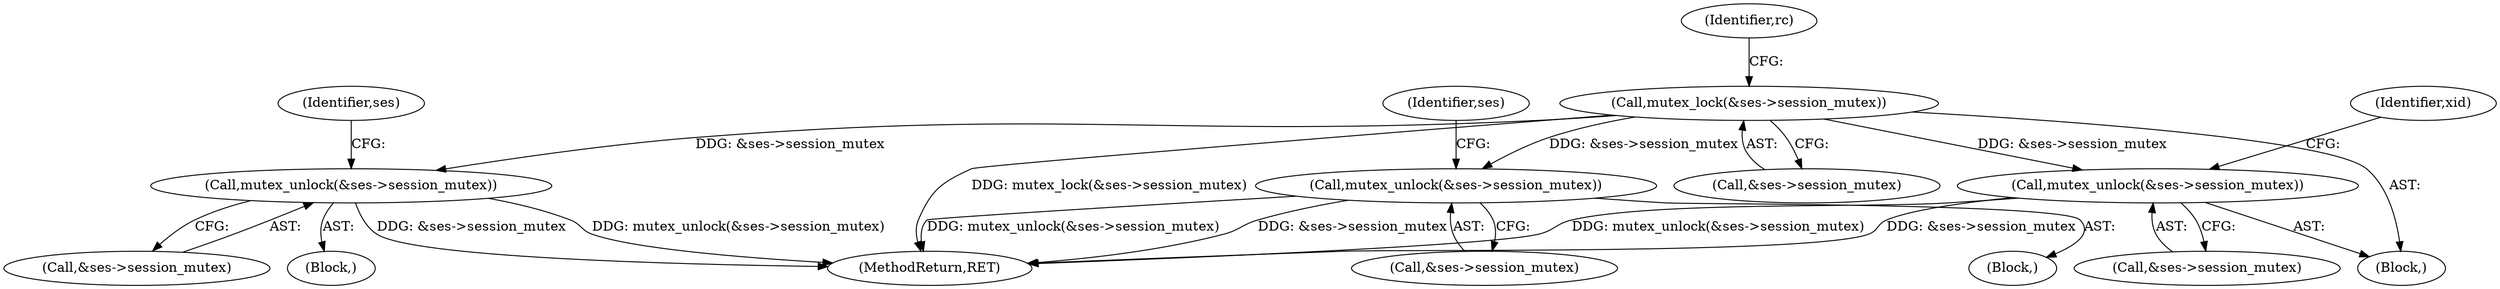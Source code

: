 digraph "0_linux_4ff67b720c02c36e54d55b88c2931879b7db1cd2_0@API" {
"1000136" [label="(Call,mutex_lock(&ses->session_mutex))"];
"1000149" [label="(Call,mutex_unlock(&ses->session_mutex))"];
"1000180" [label="(Call,mutex_unlock(&ses->session_mutex))"];
"1000192" [label="(Call,mutex_unlock(&ses->session_mutex))"];
"1000148" [label="(Block,)"];
"1000150" [label="(Call,&ses->session_mutex)"];
"1000137" [label="(Call,&ses->session_mutex)"];
"1000390" [label="(MethodReturn,RET)"];
"1000193" [label="(Call,&ses->session_mutex)"];
"1000180" [label="(Call,mutex_unlock(&ses->session_mutex))"];
"1000198" [label="(Identifier,xid)"];
"1000127" [label="(Block,)"];
"1000179" [label="(Block,)"];
"1000142" [label="(Identifier,rc)"];
"1000186" [label="(Identifier,ses)"];
"1000136" [label="(Call,mutex_lock(&ses->session_mutex))"];
"1000192" [label="(Call,mutex_unlock(&ses->session_mutex))"];
"1000155" [label="(Identifier,ses)"];
"1000149" [label="(Call,mutex_unlock(&ses->session_mutex))"];
"1000181" [label="(Call,&ses->session_mutex)"];
"1000136" -> "1000127"  [label="AST: "];
"1000136" -> "1000137"  [label="CFG: "];
"1000137" -> "1000136"  [label="AST: "];
"1000142" -> "1000136"  [label="CFG: "];
"1000136" -> "1000390"  [label="DDG: mutex_lock(&ses->session_mutex)"];
"1000136" -> "1000149"  [label="DDG: &ses->session_mutex"];
"1000136" -> "1000180"  [label="DDG: &ses->session_mutex"];
"1000136" -> "1000192"  [label="DDG: &ses->session_mutex"];
"1000149" -> "1000148"  [label="AST: "];
"1000149" -> "1000150"  [label="CFG: "];
"1000150" -> "1000149"  [label="AST: "];
"1000155" -> "1000149"  [label="CFG: "];
"1000149" -> "1000390"  [label="DDG: mutex_unlock(&ses->session_mutex)"];
"1000149" -> "1000390"  [label="DDG: &ses->session_mutex"];
"1000180" -> "1000179"  [label="AST: "];
"1000180" -> "1000181"  [label="CFG: "];
"1000181" -> "1000180"  [label="AST: "];
"1000186" -> "1000180"  [label="CFG: "];
"1000180" -> "1000390"  [label="DDG: &ses->session_mutex"];
"1000180" -> "1000390"  [label="DDG: mutex_unlock(&ses->session_mutex)"];
"1000192" -> "1000127"  [label="AST: "];
"1000192" -> "1000193"  [label="CFG: "];
"1000193" -> "1000192"  [label="AST: "];
"1000198" -> "1000192"  [label="CFG: "];
"1000192" -> "1000390"  [label="DDG: &ses->session_mutex"];
"1000192" -> "1000390"  [label="DDG: mutex_unlock(&ses->session_mutex)"];
}
